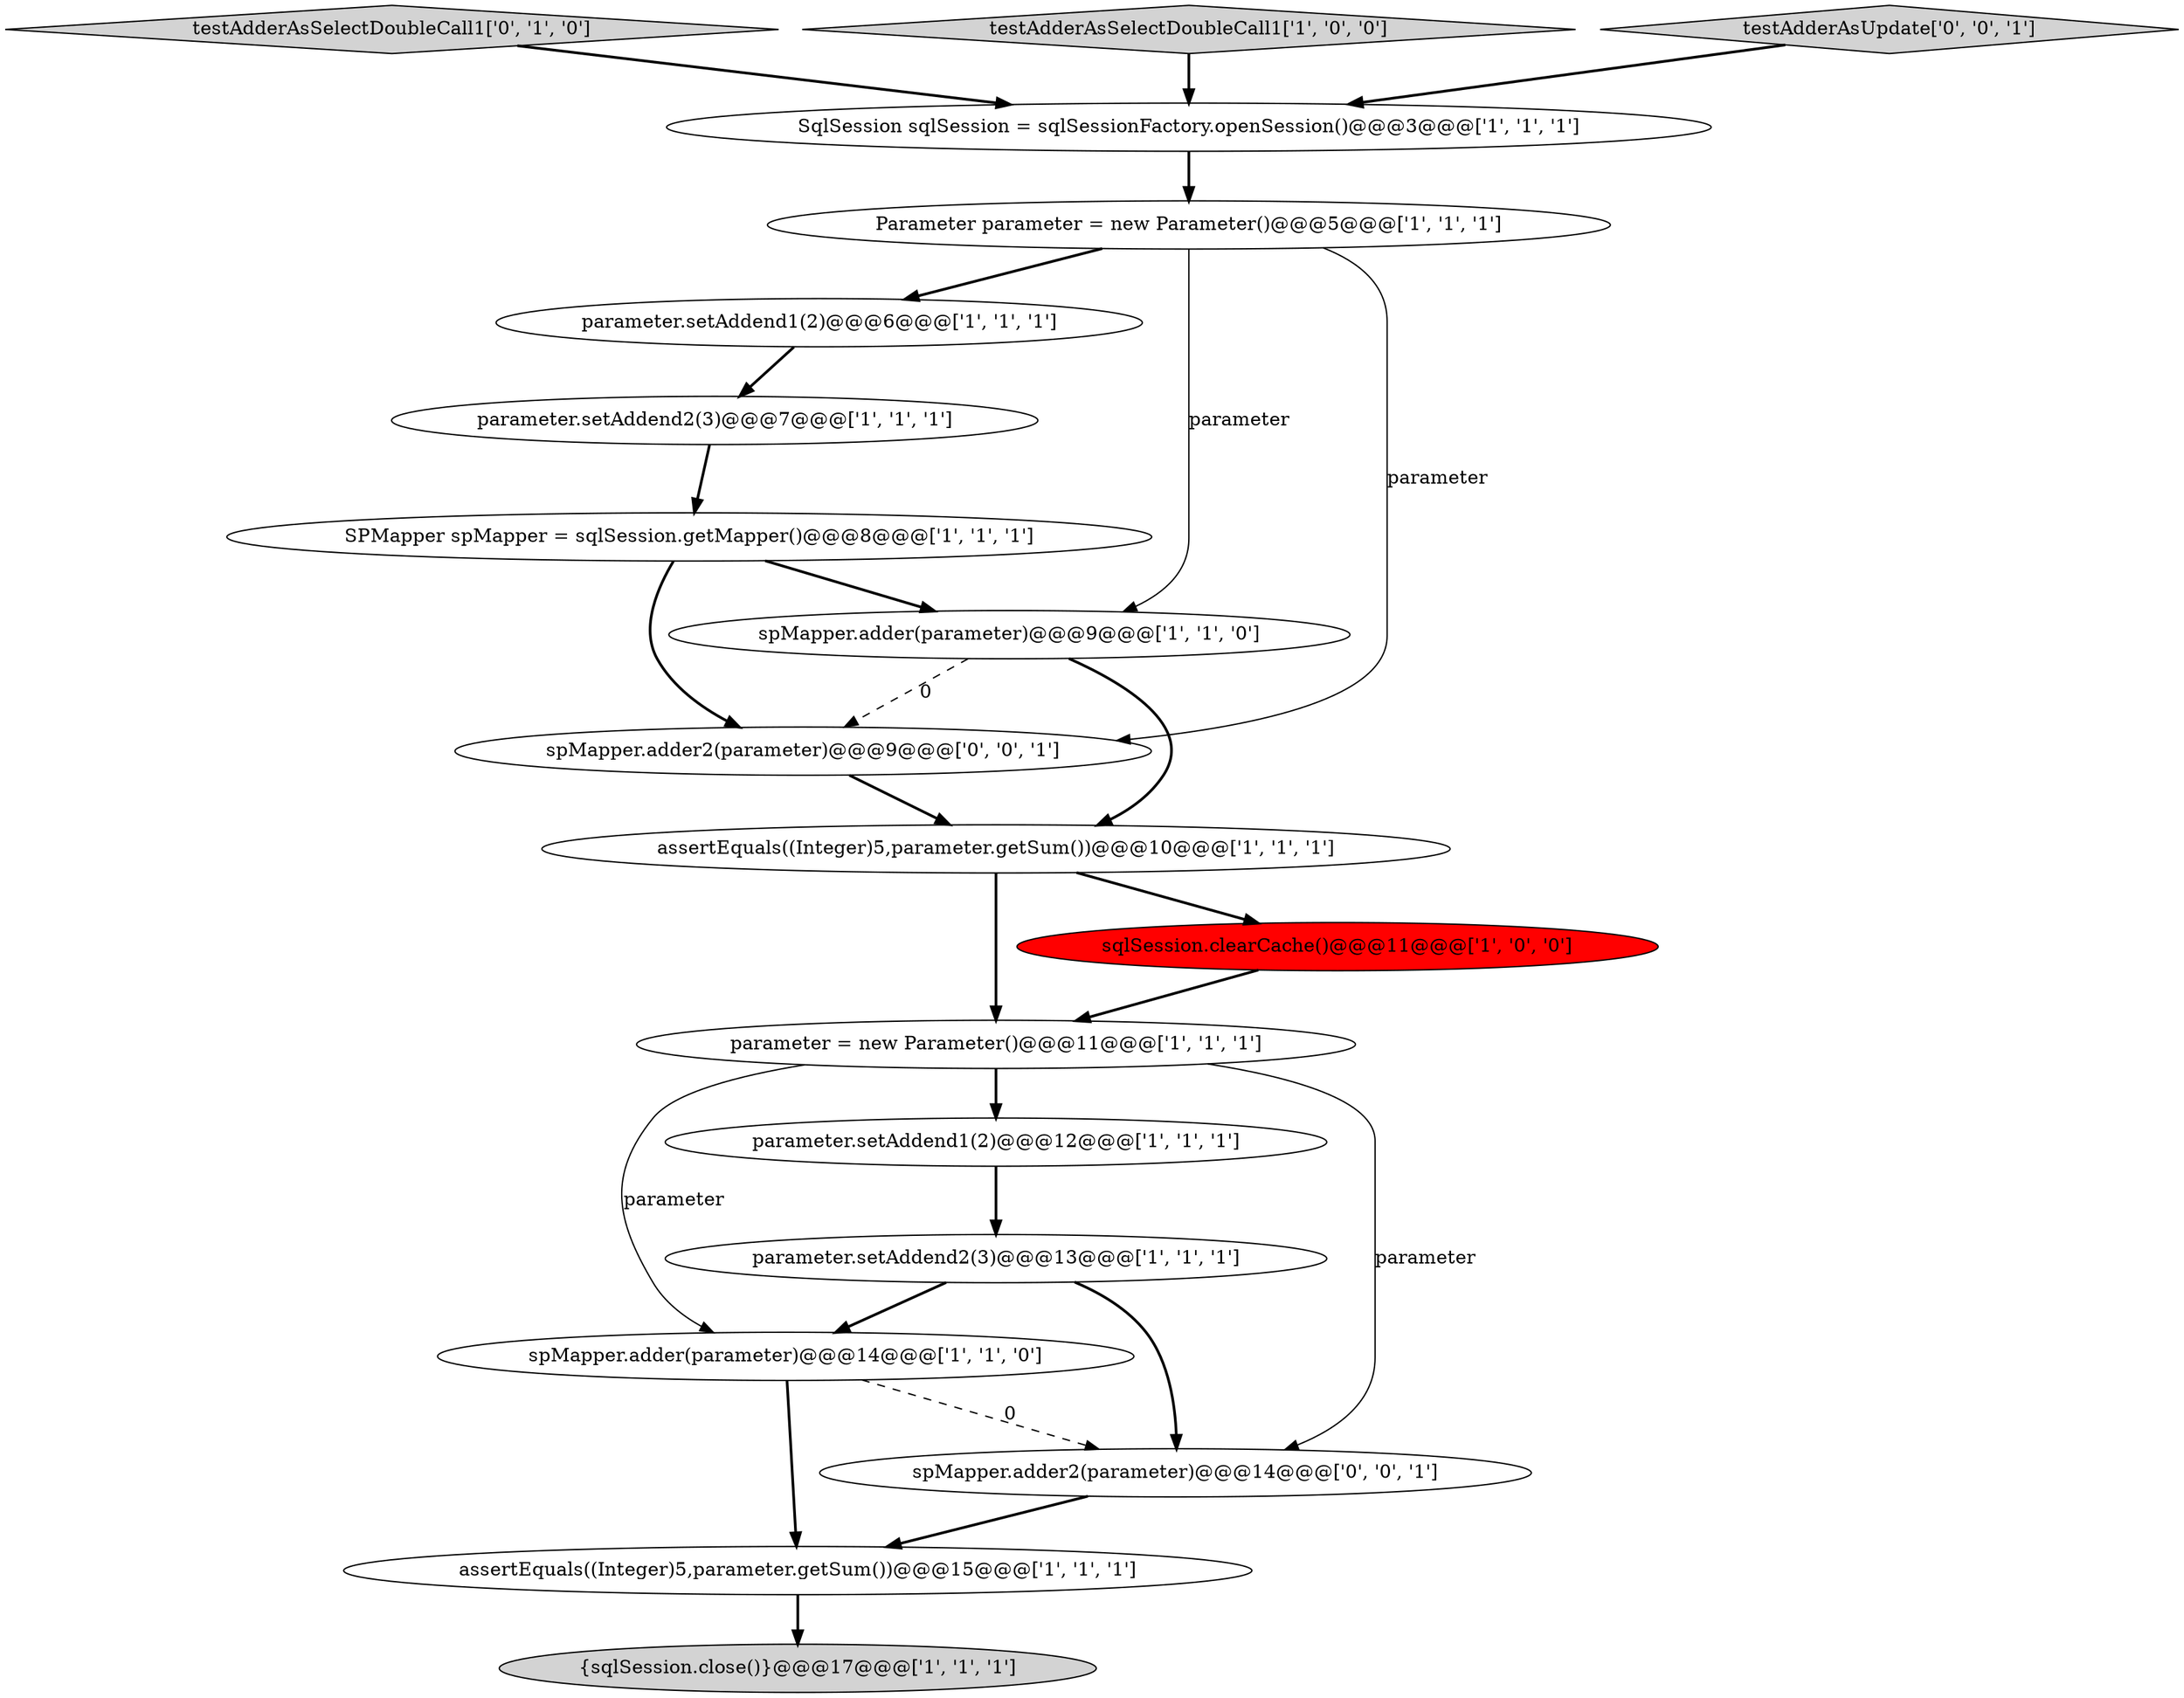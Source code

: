 digraph {
15 [style = filled, label = "testAdderAsSelectDoubleCall1['0', '1', '0']", fillcolor = lightgray, shape = diamond image = "AAA0AAABBB2BBB"];
10 [style = filled, label = "assertEquals((Integer)5,parameter.getSum())@@@15@@@['1', '1', '1']", fillcolor = white, shape = ellipse image = "AAA0AAABBB1BBB"];
5 [style = filled, label = "{sqlSession.close()}@@@17@@@['1', '1', '1']", fillcolor = lightgray, shape = ellipse image = "AAA0AAABBB1BBB"];
11 [style = filled, label = "assertEquals((Integer)5,parameter.getSum())@@@10@@@['1', '1', '1']", fillcolor = white, shape = ellipse image = "AAA0AAABBB1BBB"];
12 [style = filled, label = "parameter = new Parameter()@@@11@@@['1', '1', '1']", fillcolor = white, shape = ellipse image = "AAA0AAABBB1BBB"];
2 [style = filled, label = "sqlSession.clearCache()@@@11@@@['1', '0', '0']", fillcolor = red, shape = ellipse image = "AAA1AAABBB1BBB"];
16 [style = filled, label = "spMapper.adder2(parameter)@@@9@@@['0', '0', '1']", fillcolor = white, shape = ellipse image = "AAA0AAABBB3BBB"];
8 [style = filled, label = "testAdderAsSelectDoubleCall1['1', '0', '0']", fillcolor = lightgray, shape = diamond image = "AAA0AAABBB1BBB"];
17 [style = filled, label = "spMapper.adder2(parameter)@@@14@@@['0', '0', '1']", fillcolor = white, shape = ellipse image = "AAA0AAABBB3BBB"];
9 [style = filled, label = "Parameter parameter = new Parameter()@@@5@@@['1', '1', '1']", fillcolor = white, shape = ellipse image = "AAA0AAABBB1BBB"];
14 [style = filled, label = "spMapper.adder(parameter)@@@14@@@['1', '1', '0']", fillcolor = white, shape = ellipse image = "AAA0AAABBB1BBB"];
18 [style = filled, label = "testAdderAsUpdate['0', '0', '1']", fillcolor = lightgray, shape = diamond image = "AAA0AAABBB3BBB"];
4 [style = filled, label = "SPMapper spMapper = sqlSession.getMapper()@@@8@@@['1', '1', '1']", fillcolor = white, shape = ellipse image = "AAA0AAABBB1BBB"];
0 [style = filled, label = "parameter.setAddend1(2)@@@6@@@['1', '1', '1']", fillcolor = white, shape = ellipse image = "AAA0AAABBB1BBB"];
13 [style = filled, label = "parameter.setAddend1(2)@@@12@@@['1', '1', '1']", fillcolor = white, shape = ellipse image = "AAA0AAABBB1BBB"];
6 [style = filled, label = "parameter.setAddend2(3)@@@7@@@['1', '1', '1']", fillcolor = white, shape = ellipse image = "AAA0AAABBB1BBB"];
1 [style = filled, label = "parameter.setAddend2(3)@@@13@@@['1', '1', '1']", fillcolor = white, shape = ellipse image = "AAA0AAABBB1BBB"];
7 [style = filled, label = "spMapper.adder(parameter)@@@9@@@['1', '1', '0']", fillcolor = white, shape = ellipse image = "AAA0AAABBB1BBB"];
3 [style = filled, label = "SqlSession sqlSession = sqlSessionFactory.openSession()@@@3@@@['1', '1', '1']", fillcolor = white, shape = ellipse image = "AAA0AAABBB1BBB"];
17->10 [style = bold, label=""];
18->3 [style = bold, label=""];
7->11 [style = bold, label=""];
16->11 [style = bold, label=""];
9->0 [style = bold, label=""];
0->6 [style = bold, label=""];
7->16 [style = dashed, label="0"];
8->3 [style = bold, label=""];
12->14 [style = solid, label="parameter"];
14->10 [style = bold, label=""];
11->12 [style = bold, label=""];
9->7 [style = solid, label="parameter"];
15->3 [style = bold, label=""];
11->2 [style = bold, label=""];
4->7 [style = bold, label=""];
2->12 [style = bold, label=""];
13->1 [style = bold, label=""];
1->17 [style = bold, label=""];
3->9 [style = bold, label=""];
12->13 [style = bold, label=""];
6->4 [style = bold, label=""];
10->5 [style = bold, label=""];
14->17 [style = dashed, label="0"];
1->14 [style = bold, label=""];
12->17 [style = solid, label="parameter"];
4->16 [style = bold, label=""];
9->16 [style = solid, label="parameter"];
}

